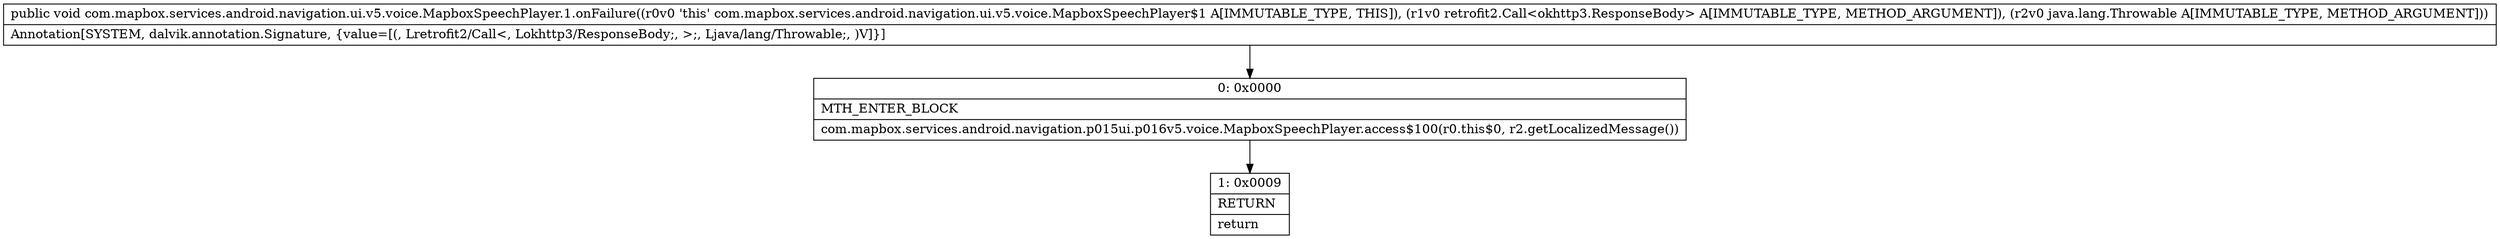 digraph "CFG forcom.mapbox.services.android.navigation.ui.v5.voice.MapboxSpeechPlayer.1.onFailure(Lretrofit2\/Call;Ljava\/lang\/Throwable;)V" {
Node_0 [shape=record,label="{0\:\ 0x0000|MTH_ENTER_BLOCK\l|com.mapbox.services.android.navigation.p015ui.p016v5.voice.MapboxSpeechPlayer.access$100(r0.this$0, r2.getLocalizedMessage())\l}"];
Node_1 [shape=record,label="{1\:\ 0x0009|RETURN\l|return\l}"];
MethodNode[shape=record,label="{public void com.mapbox.services.android.navigation.ui.v5.voice.MapboxSpeechPlayer.1.onFailure((r0v0 'this' com.mapbox.services.android.navigation.ui.v5.voice.MapboxSpeechPlayer$1 A[IMMUTABLE_TYPE, THIS]), (r1v0 retrofit2.Call\<okhttp3.ResponseBody\> A[IMMUTABLE_TYPE, METHOD_ARGUMENT]), (r2v0 java.lang.Throwable A[IMMUTABLE_TYPE, METHOD_ARGUMENT]))  | Annotation[SYSTEM, dalvik.annotation.Signature, \{value=[(, Lretrofit2\/Call\<, Lokhttp3\/ResponseBody;, \>;, Ljava\/lang\/Throwable;, )V]\}]\l}"];
MethodNode -> Node_0;
Node_0 -> Node_1;
}

